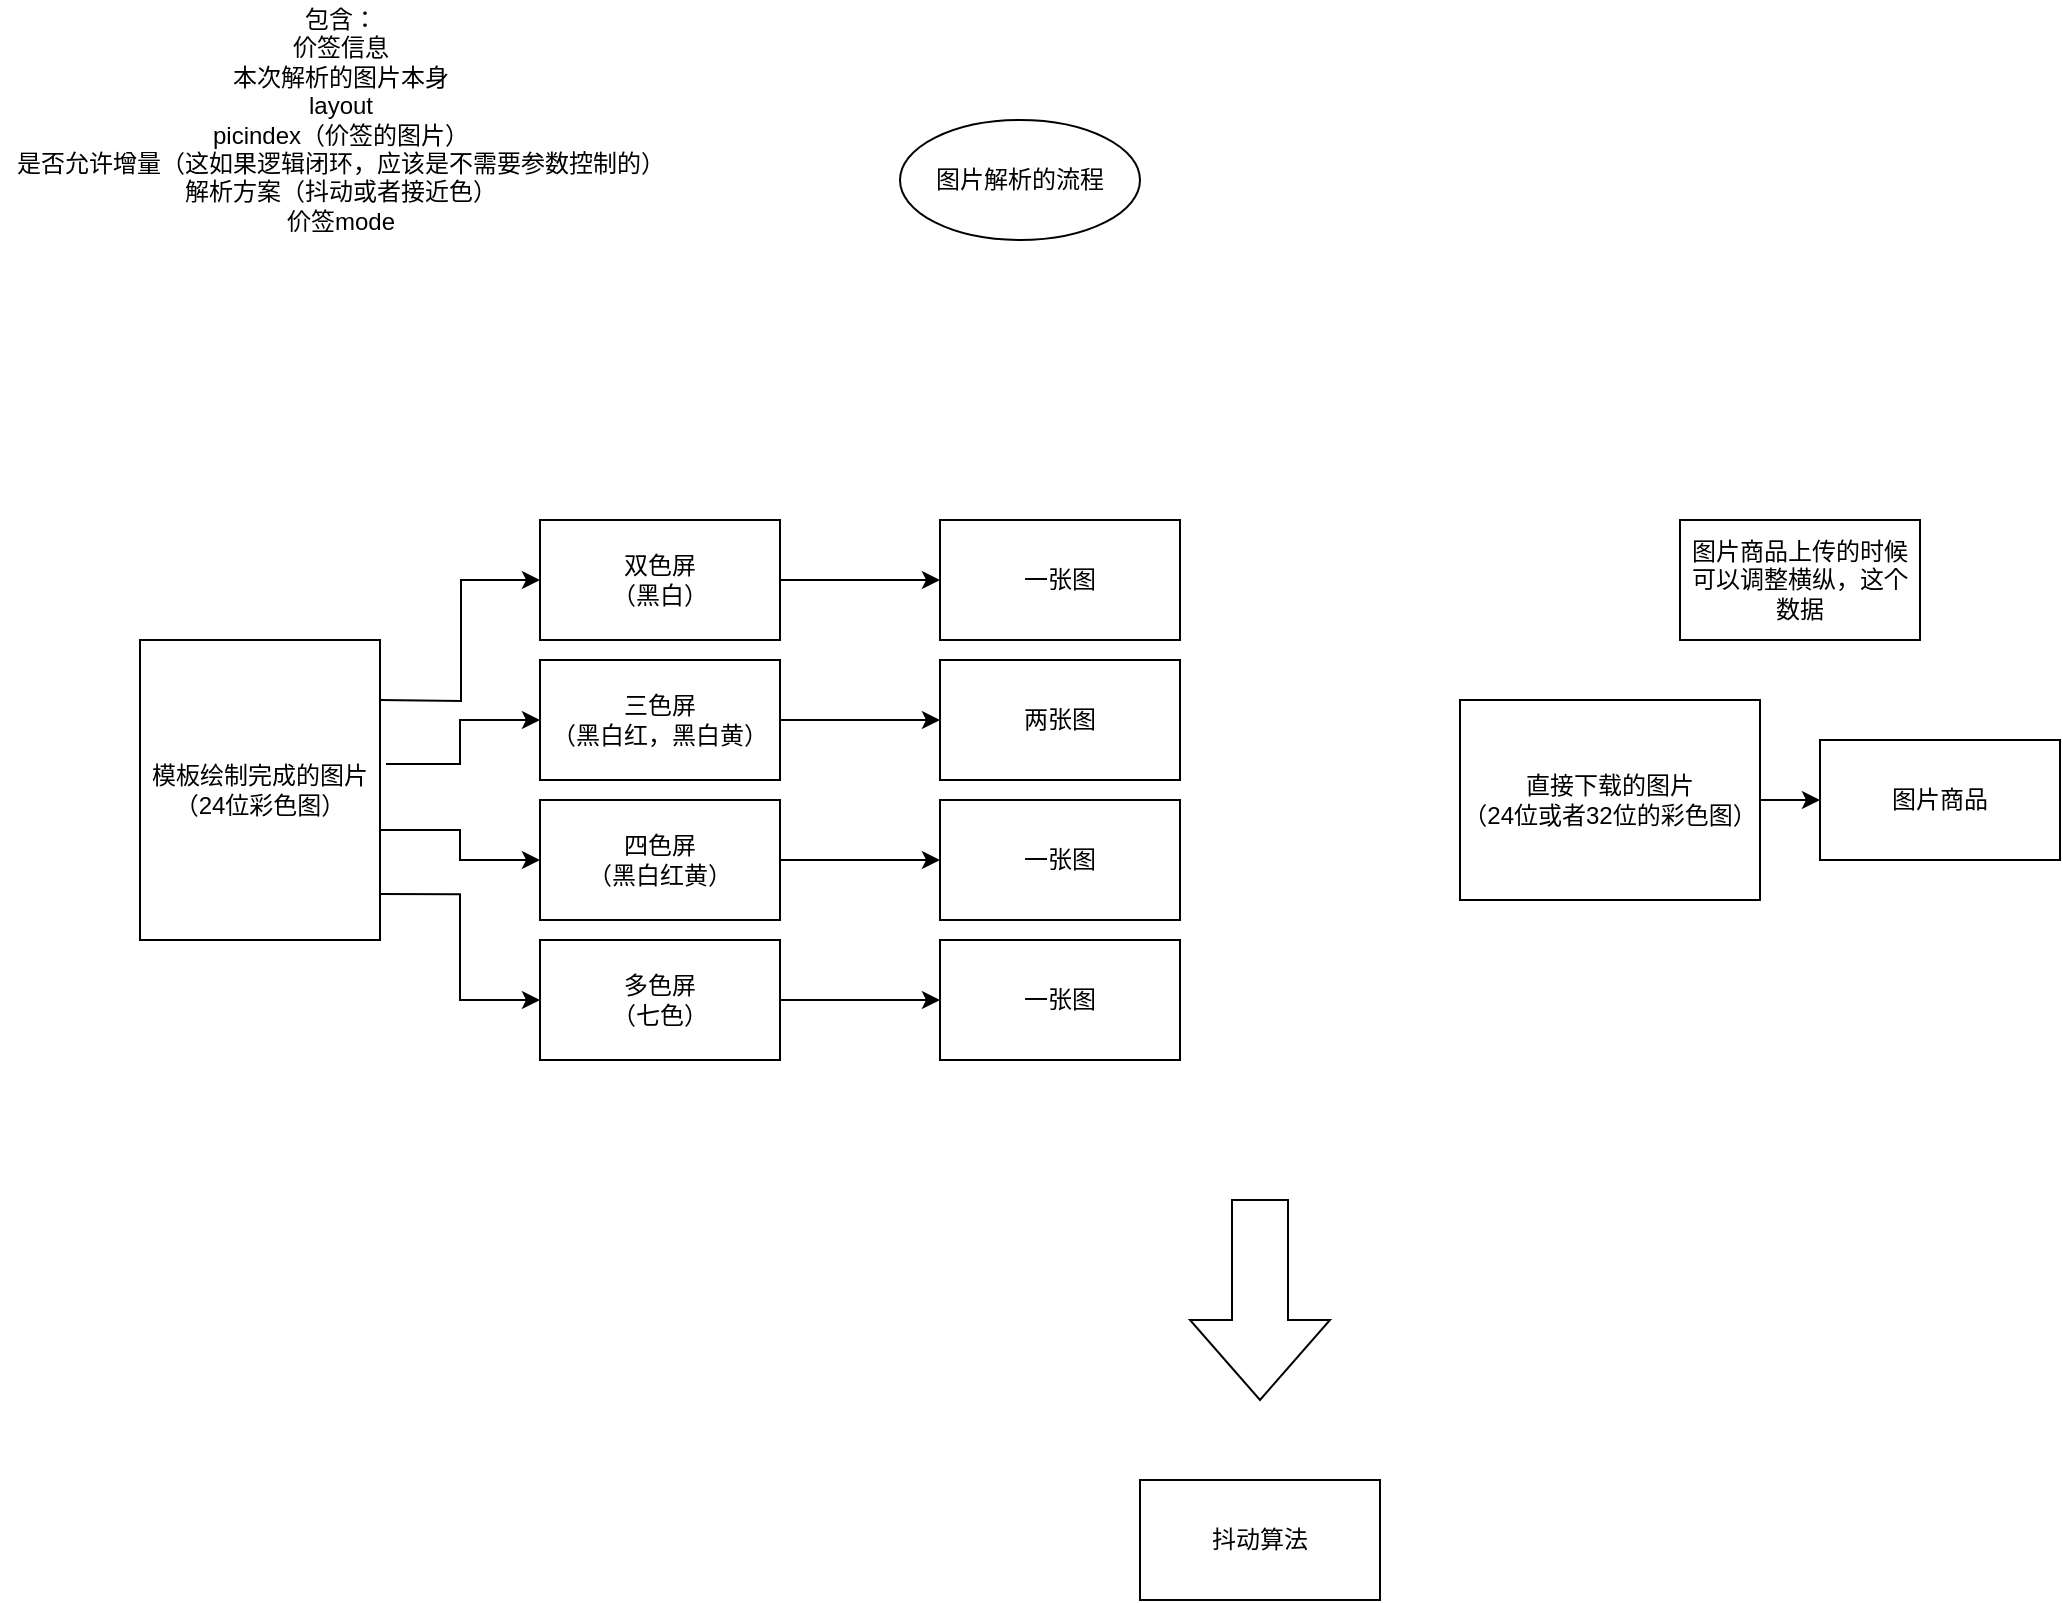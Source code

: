 <mxfile version="20.2.3" type="github">
  <diagram id="fwwbZcN6re4uZmmeimw8" name="第 1 页">
    <mxGraphModel dx="1422" dy="754" grid="1" gridSize="10" guides="1" tooltips="1" connect="1" arrows="1" fold="1" page="1" pageScale="1" pageWidth="827" pageHeight="1169" math="0" shadow="0">
      <root>
        <mxCell id="0" />
        <mxCell id="1" parent="0" />
        <mxCell id="Jaz-UzlWrOv9AN5_99XI-2" value="图片解析的流程" style="ellipse;whiteSpace=wrap;html=1;" parent="1" vertex="1">
          <mxGeometry x="450" y="60" width="120" height="60" as="geometry" />
        </mxCell>
        <mxCell id="Jaz-UzlWrOv9AN5_99XI-3" value="包含：&lt;br&gt;价签信息&lt;br&gt;本次解析的图片本身&lt;br&gt;layout&lt;br&gt;picindex（价签的图片）&lt;br&gt;是否允许增量（这如果逻辑闭环，应该是不需要参数控制的）&lt;br&gt;解析方案（抖动或者接近色）&lt;br&gt;价签mode" style="text;html=1;align=center;verticalAlign=middle;resizable=0;points=[];autosize=1;strokeColor=none;fillColor=none;" parent="1" vertex="1">
          <mxGeometry width="340" height="120" as="geometry" />
        </mxCell>
        <mxCell id="MtmUnXymhspHwuPsDhXZ-11" style="edgeStyle=orthogonalEdgeStyle;rounded=0;orthogonalLoop=1;jettySize=auto;html=1;entryX=0;entryY=0.5;entryDx=0;entryDy=0;" edge="1" parent="1" target="MtmUnXymhspHwuPsDhXZ-7">
          <mxGeometry relative="1" as="geometry">
            <mxPoint x="190" y="350" as="sourcePoint" />
          </mxGeometry>
        </mxCell>
        <mxCell id="MtmUnXymhspHwuPsDhXZ-12" style="edgeStyle=orthogonalEdgeStyle;rounded=0;orthogonalLoop=1;jettySize=auto;html=1;exitX=1.025;exitY=0.413;exitDx=0;exitDy=0;entryX=0;entryY=0.5;entryDx=0;entryDy=0;exitPerimeter=0;" edge="1" parent="1" source="MtmUnXymhspHwuPsDhXZ-1" target="MtmUnXymhspHwuPsDhXZ-8">
          <mxGeometry relative="1" as="geometry" />
        </mxCell>
        <mxCell id="MtmUnXymhspHwuPsDhXZ-13" style="edgeStyle=orthogonalEdgeStyle;rounded=0;orthogonalLoop=1;jettySize=auto;html=1;exitX=0.992;exitY=0.633;exitDx=0;exitDy=0;entryX=0;entryY=0.5;entryDx=0;entryDy=0;exitPerimeter=0;" edge="1" parent="1" source="MtmUnXymhspHwuPsDhXZ-1" target="MtmUnXymhspHwuPsDhXZ-9">
          <mxGeometry relative="1" as="geometry" />
        </mxCell>
        <mxCell id="MtmUnXymhspHwuPsDhXZ-15" style="edgeStyle=orthogonalEdgeStyle;rounded=0;orthogonalLoop=1;jettySize=auto;html=1;exitX=0.992;exitY=0.847;exitDx=0;exitDy=0;entryX=0;entryY=0.5;entryDx=0;entryDy=0;exitPerimeter=0;" edge="1" parent="1" source="MtmUnXymhspHwuPsDhXZ-1" target="MtmUnXymhspHwuPsDhXZ-10">
          <mxGeometry relative="1" as="geometry" />
        </mxCell>
        <mxCell id="MtmUnXymhspHwuPsDhXZ-1" value="模板绘制完成的图片&lt;br&gt;（24位彩色图）" style="whiteSpace=wrap;html=1;" vertex="1" parent="1">
          <mxGeometry x="70" y="320" width="120" height="150" as="geometry" />
        </mxCell>
        <mxCell id="MtmUnXymhspHwuPsDhXZ-4" value="" style="edgeStyle=orthogonalEdgeStyle;rounded=0;orthogonalLoop=1;jettySize=auto;html=1;exitX=1;exitY=0.5;exitDx=0;exitDy=0;" edge="1" parent="1" source="MtmUnXymhspHwuPsDhXZ-2" target="MtmUnXymhspHwuPsDhXZ-3">
          <mxGeometry relative="1" as="geometry" />
        </mxCell>
        <mxCell id="MtmUnXymhspHwuPsDhXZ-2" value="直接下载的图片&lt;br&gt;（24位或者32位的彩色图）" style="whiteSpace=wrap;html=1;" vertex="1" parent="1">
          <mxGeometry x="730" y="350" width="150" height="100" as="geometry" />
        </mxCell>
        <mxCell id="MtmUnXymhspHwuPsDhXZ-3" value="图片商品" style="whiteSpace=wrap;html=1;" vertex="1" parent="1">
          <mxGeometry x="910" y="370" width="120" height="60" as="geometry" />
        </mxCell>
        <mxCell id="MtmUnXymhspHwuPsDhXZ-17" value="" style="edgeStyle=orthogonalEdgeStyle;rounded=0;orthogonalLoop=1;jettySize=auto;html=1;" edge="1" parent="1" source="MtmUnXymhspHwuPsDhXZ-7" target="MtmUnXymhspHwuPsDhXZ-16">
          <mxGeometry relative="1" as="geometry" />
        </mxCell>
        <mxCell id="MtmUnXymhspHwuPsDhXZ-7" value="双色屏&lt;br&gt;（黑白）" style="whiteSpace=wrap;html=1;" vertex="1" parent="1">
          <mxGeometry x="270" y="260" width="120" height="60" as="geometry" />
        </mxCell>
        <mxCell id="MtmUnXymhspHwuPsDhXZ-19" value="" style="edgeStyle=orthogonalEdgeStyle;rounded=0;orthogonalLoop=1;jettySize=auto;html=1;" edge="1" parent="1" source="MtmUnXymhspHwuPsDhXZ-8" target="MtmUnXymhspHwuPsDhXZ-18">
          <mxGeometry relative="1" as="geometry" />
        </mxCell>
        <mxCell id="MtmUnXymhspHwuPsDhXZ-8" value="三色屏&lt;br&gt;（黑白红，黑白黄）" style="whiteSpace=wrap;html=1;" vertex="1" parent="1">
          <mxGeometry x="270" y="330" width="120" height="60" as="geometry" />
        </mxCell>
        <mxCell id="MtmUnXymhspHwuPsDhXZ-21" value="" style="edgeStyle=orthogonalEdgeStyle;rounded=0;orthogonalLoop=1;jettySize=auto;html=1;" edge="1" parent="1" source="MtmUnXymhspHwuPsDhXZ-9" target="MtmUnXymhspHwuPsDhXZ-20">
          <mxGeometry relative="1" as="geometry" />
        </mxCell>
        <mxCell id="MtmUnXymhspHwuPsDhXZ-9" value="四色屏&lt;br&gt;（黑白红黄）" style="whiteSpace=wrap;html=1;" vertex="1" parent="1">
          <mxGeometry x="270" y="400" width="120" height="60" as="geometry" />
        </mxCell>
        <mxCell id="MtmUnXymhspHwuPsDhXZ-23" value="" style="edgeStyle=orthogonalEdgeStyle;rounded=0;orthogonalLoop=1;jettySize=auto;html=1;" edge="1" parent="1" source="MtmUnXymhspHwuPsDhXZ-10" target="MtmUnXymhspHwuPsDhXZ-22">
          <mxGeometry relative="1" as="geometry" />
        </mxCell>
        <mxCell id="MtmUnXymhspHwuPsDhXZ-10" value="多色屏&lt;br&gt;（七色）" style="whiteSpace=wrap;html=1;" vertex="1" parent="1">
          <mxGeometry x="270" y="470" width="120" height="60" as="geometry" />
        </mxCell>
        <mxCell id="MtmUnXymhspHwuPsDhXZ-16" value="一张图" style="whiteSpace=wrap;html=1;" vertex="1" parent="1">
          <mxGeometry x="470" y="260" width="120" height="60" as="geometry" />
        </mxCell>
        <mxCell id="MtmUnXymhspHwuPsDhXZ-18" value="两张图" style="whiteSpace=wrap;html=1;" vertex="1" parent="1">
          <mxGeometry x="470" y="330" width="120" height="60" as="geometry" />
        </mxCell>
        <mxCell id="MtmUnXymhspHwuPsDhXZ-20" value="一张图" style="whiteSpace=wrap;html=1;" vertex="1" parent="1">
          <mxGeometry x="470" y="400" width="120" height="60" as="geometry" />
        </mxCell>
        <mxCell id="MtmUnXymhspHwuPsDhXZ-22" value="一张图" style="whiteSpace=wrap;html=1;" vertex="1" parent="1">
          <mxGeometry x="470" y="470" width="120" height="60" as="geometry" />
        </mxCell>
        <mxCell id="MtmUnXymhspHwuPsDhXZ-24" value="抖动算法" style="whiteSpace=wrap;html=1;" vertex="1" parent="1">
          <mxGeometry x="570" y="740" width="120" height="60" as="geometry" />
        </mxCell>
        <mxCell id="MtmUnXymhspHwuPsDhXZ-25" value="" style="html=1;shadow=0;dashed=0;align=center;verticalAlign=middle;shape=mxgraph.arrows2.arrow;dy=0.6;dx=40;direction=south;notch=0;" vertex="1" parent="1">
          <mxGeometry x="595" y="600" width="70" height="100" as="geometry" />
        </mxCell>
        <mxCell id="MtmUnXymhspHwuPsDhXZ-27" value="图片商品上传的时候可以调整横纵，这个数据" style="whiteSpace=wrap;html=1;" vertex="1" parent="1">
          <mxGeometry x="840" y="260" width="120" height="60" as="geometry" />
        </mxCell>
      </root>
    </mxGraphModel>
  </diagram>
</mxfile>
